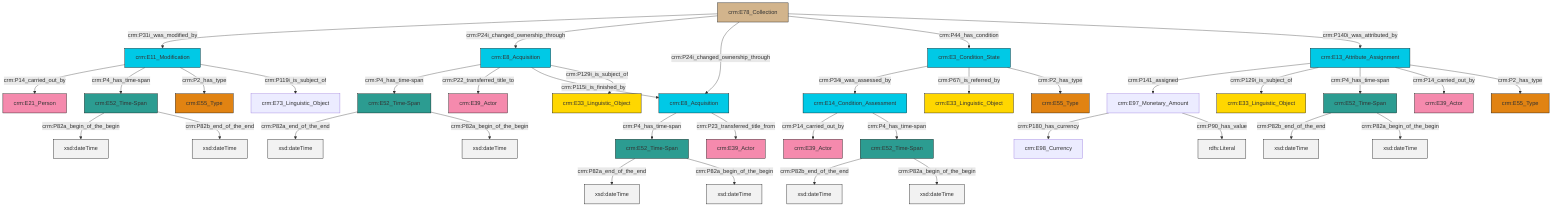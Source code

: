 graph TD
classDef Literal fill:#f2f2f2,stroke:#000000;
classDef CRM_Entity fill:#FFFFFF,stroke:#000000;
classDef Temporal_Entity fill:#00C9E6, stroke:#000000;
classDef Type fill:#E18312, stroke:#000000;
classDef Time-Span fill:#2C9C91, stroke:#000000;
classDef Appellation fill:#FFEB7F, stroke:#000000;
classDef Place fill:#008836, stroke:#000000;
classDef Persistent_Item fill:#B266B2, stroke:#000000;
classDef Conceptual_Object fill:#FFD700, stroke:#000000;
classDef Physical_Thing fill:#D2B48C, stroke:#000000;
classDef Actor fill:#f58aad, stroke:#000000;
classDef PC_Classes fill:#4ce600, stroke:#000000;
classDef Multi fill:#cccccc,stroke:#000000;

6["crm:E52_Time-Span"]:::Time-Span -->|crm:P82b_end_of_the_end| 7[xsd:dateTime]:::Literal
12["crm:E3_Condition_State"]:::Temporal_Entity -->|crm:P34i_was_assessed_by| 13["crm:E14_Condition_Assessment"]:::Temporal_Entity
14["crm:E8_Acquisition"]:::Temporal_Entity -->|crm:P4_has_time-span| 15["crm:E52_Time-Span"]:::Time-Span
15["crm:E52_Time-Span"]:::Time-Span -->|crm:P82a_end_of_the_end| 16[xsd:dateTime]:::Literal
17["crm:E13_Attribute_Assignment"]:::Temporal_Entity -->|crm:P141_assigned| 18["crm:E97_Monetary_Amount"]:::Default
4["crm:E52_Time-Span"]:::Time-Span -->|crm:P82a_end_of_the_end| 19[xsd:dateTime]:::Literal
22["crm:E78_Collection"]:::Physical_Thing -->|crm:P31i_was_modified_by| 23["crm:E11_Modification"]:::Temporal_Entity
13["crm:E14_Condition_Assessment"]:::Temporal_Entity -->|crm:P14_carried_out_by| 24["crm:E39_Actor"]:::Actor
23["crm:E11_Modification"]:::Temporal_Entity -->|crm:P14_carried_out_by| 25["crm:E21_Person"]:::Actor
23["crm:E11_Modification"]:::Temporal_Entity -->|crm:P4_has_time-span| 28["crm:E52_Time-Span"]:::Time-Span
4["crm:E52_Time-Span"]:::Time-Span -->|crm:P82a_begin_of_the_begin| 32[xsd:dateTime]:::Literal
13["crm:E14_Condition_Assessment"]:::Temporal_Entity -->|crm:P4_has_time-span| 34["crm:E52_Time-Span"]:::Time-Span
17["crm:E13_Attribute_Assignment"]:::Temporal_Entity -->|crm:P129i_is_subject_of| 10["crm:E33_Linguistic_Object"]:::Conceptual_Object
17["crm:E13_Attribute_Assignment"]:::Temporal_Entity -->|crm:P4_has_time-span| 6["crm:E52_Time-Span"]:::Time-Span
28["crm:E52_Time-Span"]:::Time-Span -->|crm:P82a_begin_of_the_begin| 37[xsd:dateTime]:::Literal
39["crm:E8_Acquisition"]:::Temporal_Entity -->|crm:P4_has_time-span| 4["crm:E52_Time-Span"]:::Time-Span
34["crm:E52_Time-Span"]:::Time-Span -->|crm:P82b_end_of_the_end| 40[xsd:dateTime]:::Literal
14["crm:E8_Acquisition"]:::Temporal_Entity -->|crm:P22_transferred_title_to| 26["crm:E39_Actor"]:::Actor
22["crm:E78_Collection"]:::Physical_Thing -->|crm:P24i_changed_ownership_through| 14["crm:E8_Acquisition"]:::Temporal_Entity
12["crm:E3_Condition_State"]:::Temporal_Entity -->|crm:P67i_is_referred_by| 30["crm:E33_Linguistic_Object"]:::Conceptual_Object
6["crm:E52_Time-Span"]:::Time-Span -->|crm:P82a_begin_of_the_begin| 43[xsd:dateTime]:::Literal
18["crm:E97_Monetary_Amount"]:::Default -->|crm:P180_has_currency| 0["crm:E98_Currency"]:::Default
23["crm:E11_Modification"]:::Temporal_Entity -->|crm:P2_has_type| 20["crm:E55_Type"]:::Type
23["crm:E11_Modification"]:::Temporal_Entity -->|crm:P119i_is_subject_of| 46["crm:E73_Linguistic_Object"]:::Default
14["crm:E8_Acquisition"]:::Temporal_Entity -->|crm:P115i_is_finished_by| 39["crm:E8_Acquisition"]:::Temporal_Entity
15["crm:E52_Time-Span"]:::Time-Span -->|crm:P82a_begin_of_the_begin| 52[xsd:dateTime]:::Literal
39["crm:E8_Acquisition"]:::Temporal_Entity -->|crm:P23_transferred_title_from| 44["crm:E39_Actor"]:::Actor
22["crm:E78_Collection"]:::Physical_Thing -->|crm:P24i_changed_ownership_through| 39["crm:E8_Acquisition"]:::Temporal_Entity
22["crm:E78_Collection"]:::Physical_Thing -->|crm:P44_has_condition| 12["crm:E3_Condition_State"]:::Temporal_Entity
14["crm:E8_Acquisition"]:::Temporal_Entity -->|crm:P129i_is_subject_of| 8["crm:E33_Linguistic_Object"]:::Conceptual_Object
18["crm:E97_Monetary_Amount"]:::Default -->|crm:P90_has_value| 57[rdfs:Literal]:::Literal
17["crm:E13_Attribute_Assignment"]:::Temporal_Entity -->|crm:P14_carried_out_by| 2["crm:E39_Actor"]:::Actor
17["crm:E13_Attribute_Assignment"]:::Temporal_Entity -->|crm:P2_has_type| 50["crm:E55_Type"]:::Type
12["crm:E3_Condition_State"]:::Temporal_Entity -->|crm:P2_has_type| 58["crm:E55_Type"]:::Type
28["crm:E52_Time-Span"]:::Time-Span -->|crm:P82b_end_of_the_end| 59[xsd:dateTime]:::Literal
34["crm:E52_Time-Span"]:::Time-Span -->|crm:P82a_begin_of_the_begin| 60[xsd:dateTime]:::Literal
22["crm:E78_Collection"]:::Physical_Thing -->|crm:P140i_was_attributed_by| 17["crm:E13_Attribute_Assignment"]:::Temporal_Entity